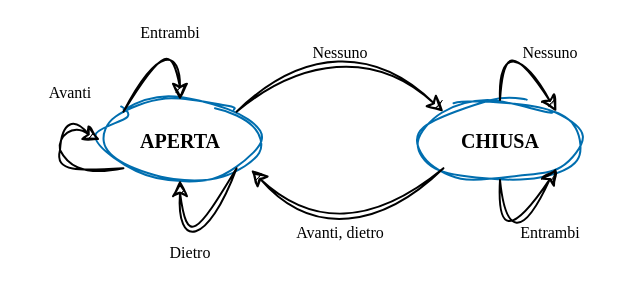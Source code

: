 <mxfile version="28.1.2">
  <diagram name="Pagina-1" id="0_Y369d2FRjVBH2EK2Xj">
    <mxGraphModel dx="541" dy="378" grid="1" gridSize="10" guides="1" tooltips="1" connect="1" arrows="1" fold="1" page="1" pageScale="1" pageWidth="827" pageHeight="1169" math="1" shadow="0">
      <root>
        <mxCell id="0" />
        <mxCell id="1" parent="0" />
        <mxCell id="LndQy3AwwbA_6xeOQmSC-1" value="" style="ellipse;whiteSpace=wrap;html=1;fillColor=none;fontColor=#ffffff;strokeColor=#006EAF;sketch=1;curveFitting=1;jiggle=2;" parent="1" vertex="1">
          <mxGeometry x="280" y="280" width="80" height="40" as="geometry" />
        </mxCell>
        <mxCell id="LndQy3AwwbA_6xeOQmSC-3" value="" style="ellipse;whiteSpace=wrap;html=1;fillColor=none;fontColor=#ffffff;strokeColor=#006EAF;sketch=1;curveFitting=1;jiggle=2;" parent="1" vertex="1">
          <mxGeometry x="440" y="280" width="80" height="40" as="geometry" />
        </mxCell>
        <mxCell id="LndQy3AwwbA_6xeOQmSC-4" value="" style="curved=1;endArrow=classic;html=1;rounded=0;exitX=1;exitY=1;exitDx=0;exitDy=0;entryX=0.5;entryY=1;entryDx=0;entryDy=0;sketch=1;curveFitting=1;jiggle=2;" parent="1" source="LndQy3AwwbA_6xeOQmSC-1" target="LndQy3AwwbA_6xeOQmSC-1" edge="1">
          <mxGeometry width="50" height="50" relative="1" as="geometry">
            <mxPoint x="350" y="360" as="sourcePoint" />
            <mxPoint x="400" y="310" as="targetPoint" />
            <Array as="points">
              <mxPoint x="320" y="370" />
            </Array>
          </mxGeometry>
        </mxCell>
        <mxCell id="LndQy3AwwbA_6xeOQmSC-5" value="" style="curved=1;endArrow=classic;html=1;rounded=0;exitX=0;exitY=0;exitDx=0;exitDy=0;entryX=0.5;entryY=0;entryDx=0;entryDy=0;elbow=vertical;sketch=1;curveFitting=1;jiggle=2;" parent="1" source="LndQy3AwwbA_6xeOQmSC-1" target="LndQy3AwwbA_6xeOQmSC-1" edge="1">
          <mxGeometry width="50" height="50" relative="1" as="geometry">
            <mxPoint x="334" y="244" as="sourcePoint" />
            <mxPoint x="320" y="250" as="targetPoint" />
            <Array as="points">
              <mxPoint x="320" y="240" />
            </Array>
          </mxGeometry>
        </mxCell>
        <mxCell id="LndQy3AwwbA_6xeOQmSC-6" value="" style="curved=1;endArrow=classic;html=1;rounded=0;exitX=0;exitY=1;exitDx=0;exitDy=0;entryX=0;entryY=0.5;entryDx=0;entryDy=0;sketch=1;curveFitting=1;jiggle=2;" parent="1" source="LndQy3AwwbA_6xeOQmSC-1" target="LndQy3AwwbA_6xeOQmSC-1" edge="1">
          <mxGeometry width="50" height="50" relative="1" as="geometry">
            <mxPoint x="330" y="296" as="sourcePoint" />
            <mxPoint x="344" y="290" as="targetPoint" />
            <Array as="points">
              <mxPoint x="260" y="320" />
              <mxPoint x="260" y="290" />
            </Array>
          </mxGeometry>
        </mxCell>
        <mxCell id="LndQy3AwwbA_6xeOQmSC-7" value="" style="curved=1;endArrow=classic;html=1;rounded=0;entryX=0;entryY=0;entryDx=0;entryDy=0;exitX=1;exitY=0;exitDx=0;exitDy=0;sketch=1;curveFitting=1;jiggle=2;" parent="1" source="LndQy3AwwbA_6xeOQmSC-1" target="LndQy3AwwbA_6xeOQmSC-3" edge="1">
          <mxGeometry width="50" height="50" relative="1" as="geometry">
            <mxPoint x="354" y="270" as="sourcePoint" />
            <mxPoint x="384" y="274" as="targetPoint" />
            <Array as="points">
              <mxPoint x="400" y="240" />
            </Array>
          </mxGeometry>
        </mxCell>
        <mxCell id="LndQy3AwwbA_6xeOQmSC-8" value="" style="curved=1;endArrow=classic;html=1;rounded=0;exitX=0;exitY=1;exitDx=0;exitDy=0;entryX=0.945;entryY=0.873;entryDx=0;entryDy=0;entryPerimeter=0;sketch=1;curveFitting=1;jiggle=2;" parent="1" source="LndQy3AwwbA_6xeOQmSC-3" target="LndQy3AwwbA_6xeOQmSC-1" edge="1">
          <mxGeometry width="50" height="50" relative="1" as="geometry">
            <mxPoint x="368" y="366" as="sourcePoint" />
            <mxPoint x="370" y="350" as="targetPoint" />
            <Array as="points">
              <mxPoint x="400" y="360" />
            </Array>
          </mxGeometry>
        </mxCell>
        <mxCell id="LndQy3AwwbA_6xeOQmSC-9" value="" style="curved=1;endArrow=classic;html=1;rounded=0;exitX=0.5;exitY=0;exitDx=0;exitDy=0;entryX=1;entryY=0;entryDx=0;entryDy=0;sketch=1;curveFitting=1;jiggle=2;" parent="1" source="LndQy3AwwbA_6xeOQmSC-3" target="LndQy3AwwbA_6xeOQmSC-3" edge="1">
          <mxGeometry width="50" height="50" relative="1" as="geometry">
            <mxPoint x="453" y="256" as="sourcePoint" />
            <mxPoint x="467" y="250" as="targetPoint" />
            <Array as="points">
              <mxPoint x="480" y="240" />
            </Array>
          </mxGeometry>
        </mxCell>
        <mxCell id="LndQy3AwwbA_6xeOQmSC-10" value="" style="curved=1;endArrow=classic;html=1;rounded=0;exitX=0.5;exitY=1;exitDx=0;exitDy=0;entryX=1;entryY=1;entryDx=0;entryDy=0;sketch=1;curveFitting=1;jiggle=2;" parent="1" source="LndQy3AwwbA_6xeOQmSC-3" target="LndQy3AwwbA_6xeOQmSC-3" edge="1">
          <mxGeometry width="50" height="50" relative="1" as="geometry">
            <mxPoint x="460" y="320" as="sourcePoint" />
            <mxPoint x="474" y="326" as="targetPoint" />
            <Array as="points">
              <mxPoint x="480" y="360" />
            </Array>
          </mxGeometry>
        </mxCell>
        <mxCell id="LndQy3AwwbA_6xeOQmSC-11" value="&lt;font style=&quot;font-size: 8px;&quot;&gt;Avanti, dietro&lt;/font&gt;" style="text;strokeColor=none;align=center;fillColor=none;html=1;verticalAlign=middle;whiteSpace=wrap;rounded=0;fontFamily=Comic Sans MS;sketch=1;curveFitting=1;jiggle=2;" parent="1" vertex="1">
          <mxGeometry x="365" y="330" width="70" height="30" as="geometry" />
        </mxCell>
        <mxCell id="LndQy3AwwbA_6xeOQmSC-13" value="&lt;font face=&quot;Comic Sans MS&quot; style=&quot;font-size: 8px;&quot;&gt;Nessuno&lt;/font&gt;" style="text;strokeColor=none;align=center;fillColor=none;html=1;verticalAlign=middle;whiteSpace=wrap;rounded=0;sketch=1;curveFitting=1;jiggle=2;" parent="1" vertex="1">
          <mxGeometry x="370" y="240" width="60" height="30" as="geometry" />
        </mxCell>
        <mxCell id="LndQy3AwwbA_6xeOQmSC-15" value="&lt;b style=&quot;&quot;&gt;&lt;font style=&quot;font-size: 10px;&quot; face=&quot;Comic Sans MS&quot;&gt;APERTA&lt;/font&gt;&lt;/b&gt;" style="text;strokeColor=none;align=center;fillColor=none;html=1;verticalAlign=middle;whiteSpace=wrap;rounded=0;sketch=1;curveFitting=1;jiggle=2;" parent="1" vertex="1">
          <mxGeometry x="285" y="285" width="70" height="30" as="geometry" />
        </mxCell>
        <mxCell id="LndQy3AwwbA_6xeOQmSC-16" value="&lt;b style=&quot;&quot;&gt;&lt;font style=&quot;font-size: 10px;&quot; face=&quot;Comic Sans MS&quot;&gt;CHIUSA&lt;/font&gt;&lt;/b&gt;" style="text;strokeColor=none;align=center;fillColor=none;html=1;verticalAlign=middle;whiteSpace=wrap;rounded=0;sketch=1;curveFitting=1;jiggle=2;" parent="1" vertex="1">
          <mxGeometry x="445" y="285" width="70" height="30" as="geometry" />
        </mxCell>
        <mxCell id="LndQy3AwwbA_6xeOQmSC-17" value="&lt;span style=&quot;font-size: 8px;&quot;&gt;&lt;font face=&quot;Comic Sans MS&quot;&gt;Nessuno&lt;/font&gt;&lt;/span&gt;" style="text;strokeColor=none;align=center;fillColor=none;html=1;verticalAlign=middle;whiteSpace=wrap;rounded=0;sketch=1;curveFitting=1;jiggle=2;" parent="1" vertex="1">
          <mxGeometry x="470" y="240" width="70" height="30" as="geometry" />
        </mxCell>
        <mxCell id="LndQy3AwwbA_6xeOQmSC-18" value="&lt;span style=&quot;font-size: 8px;&quot;&gt;&lt;font face=&quot;Comic Sans MS&quot;&gt;Entrambi&lt;/font&gt;&lt;/span&gt;" style="text;strokeColor=none;align=center;fillColor=none;html=1;verticalAlign=middle;whiteSpace=wrap;rounded=0;sketch=1;curveFitting=1;jiggle=2;" parent="1" vertex="1">
          <mxGeometry x="470" y="330" width="70" height="30" as="geometry" />
        </mxCell>
        <mxCell id="LndQy3AwwbA_6xeOQmSC-19" value="&lt;font style=&quot;font-size: 8px;&quot;&gt;Dietro&lt;/font&gt;" style="text;strokeColor=none;align=center;fillColor=none;html=1;verticalAlign=middle;whiteSpace=wrap;rounded=0;fontFamily=Comic Sans MS;sketch=1;curveFitting=1;jiggle=2;" parent="1" vertex="1">
          <mxGeometry x="290" y="340" width="70" height="30" as="geometry" />
        </mxCell>
        <mxCell id="LndQy3AwwbA_6xeOQmSC-22" value="&lt;font style=&quot;font-size: 8px;&quot;&gt;Entrambi&lt;/font&gt;" style="text;strokeColor=none;align=center;fillColor=none;html=1;verticalAlign=middle;whiteSpace=wrap;rounded=0;fontFamily=Comic Sans MS;sketch=1;curveFitting=1;jiggle=2;" parent="1" vertex="1">
          <mxGeometry x="280" y="230" width="70" height="30" as="geometry" />
        </mxCell>
        <mxCell id="LndQy3AwwbA_6xeOQmSC-23" value="&lt;font style=&quot;font-size: 8px;&quot;&gt;Avanti&lt;/font&gt;" style="text;strokeColor=none;align=center;fillColor=none;html=1;verticalAlign=middle;whiteSpace=wrap;rounded=0;fontFamily=Comic Sans MS;sketch=1;curveFitting=1;jiggle=2;" parent="1" vertex="1">
          <mxGeometry x="230" y="260" width="70" height="30" as="geometry" />
        </mxCell>
      </root>
    </mxGraphModel>
  </diagram>
</mxfile>
